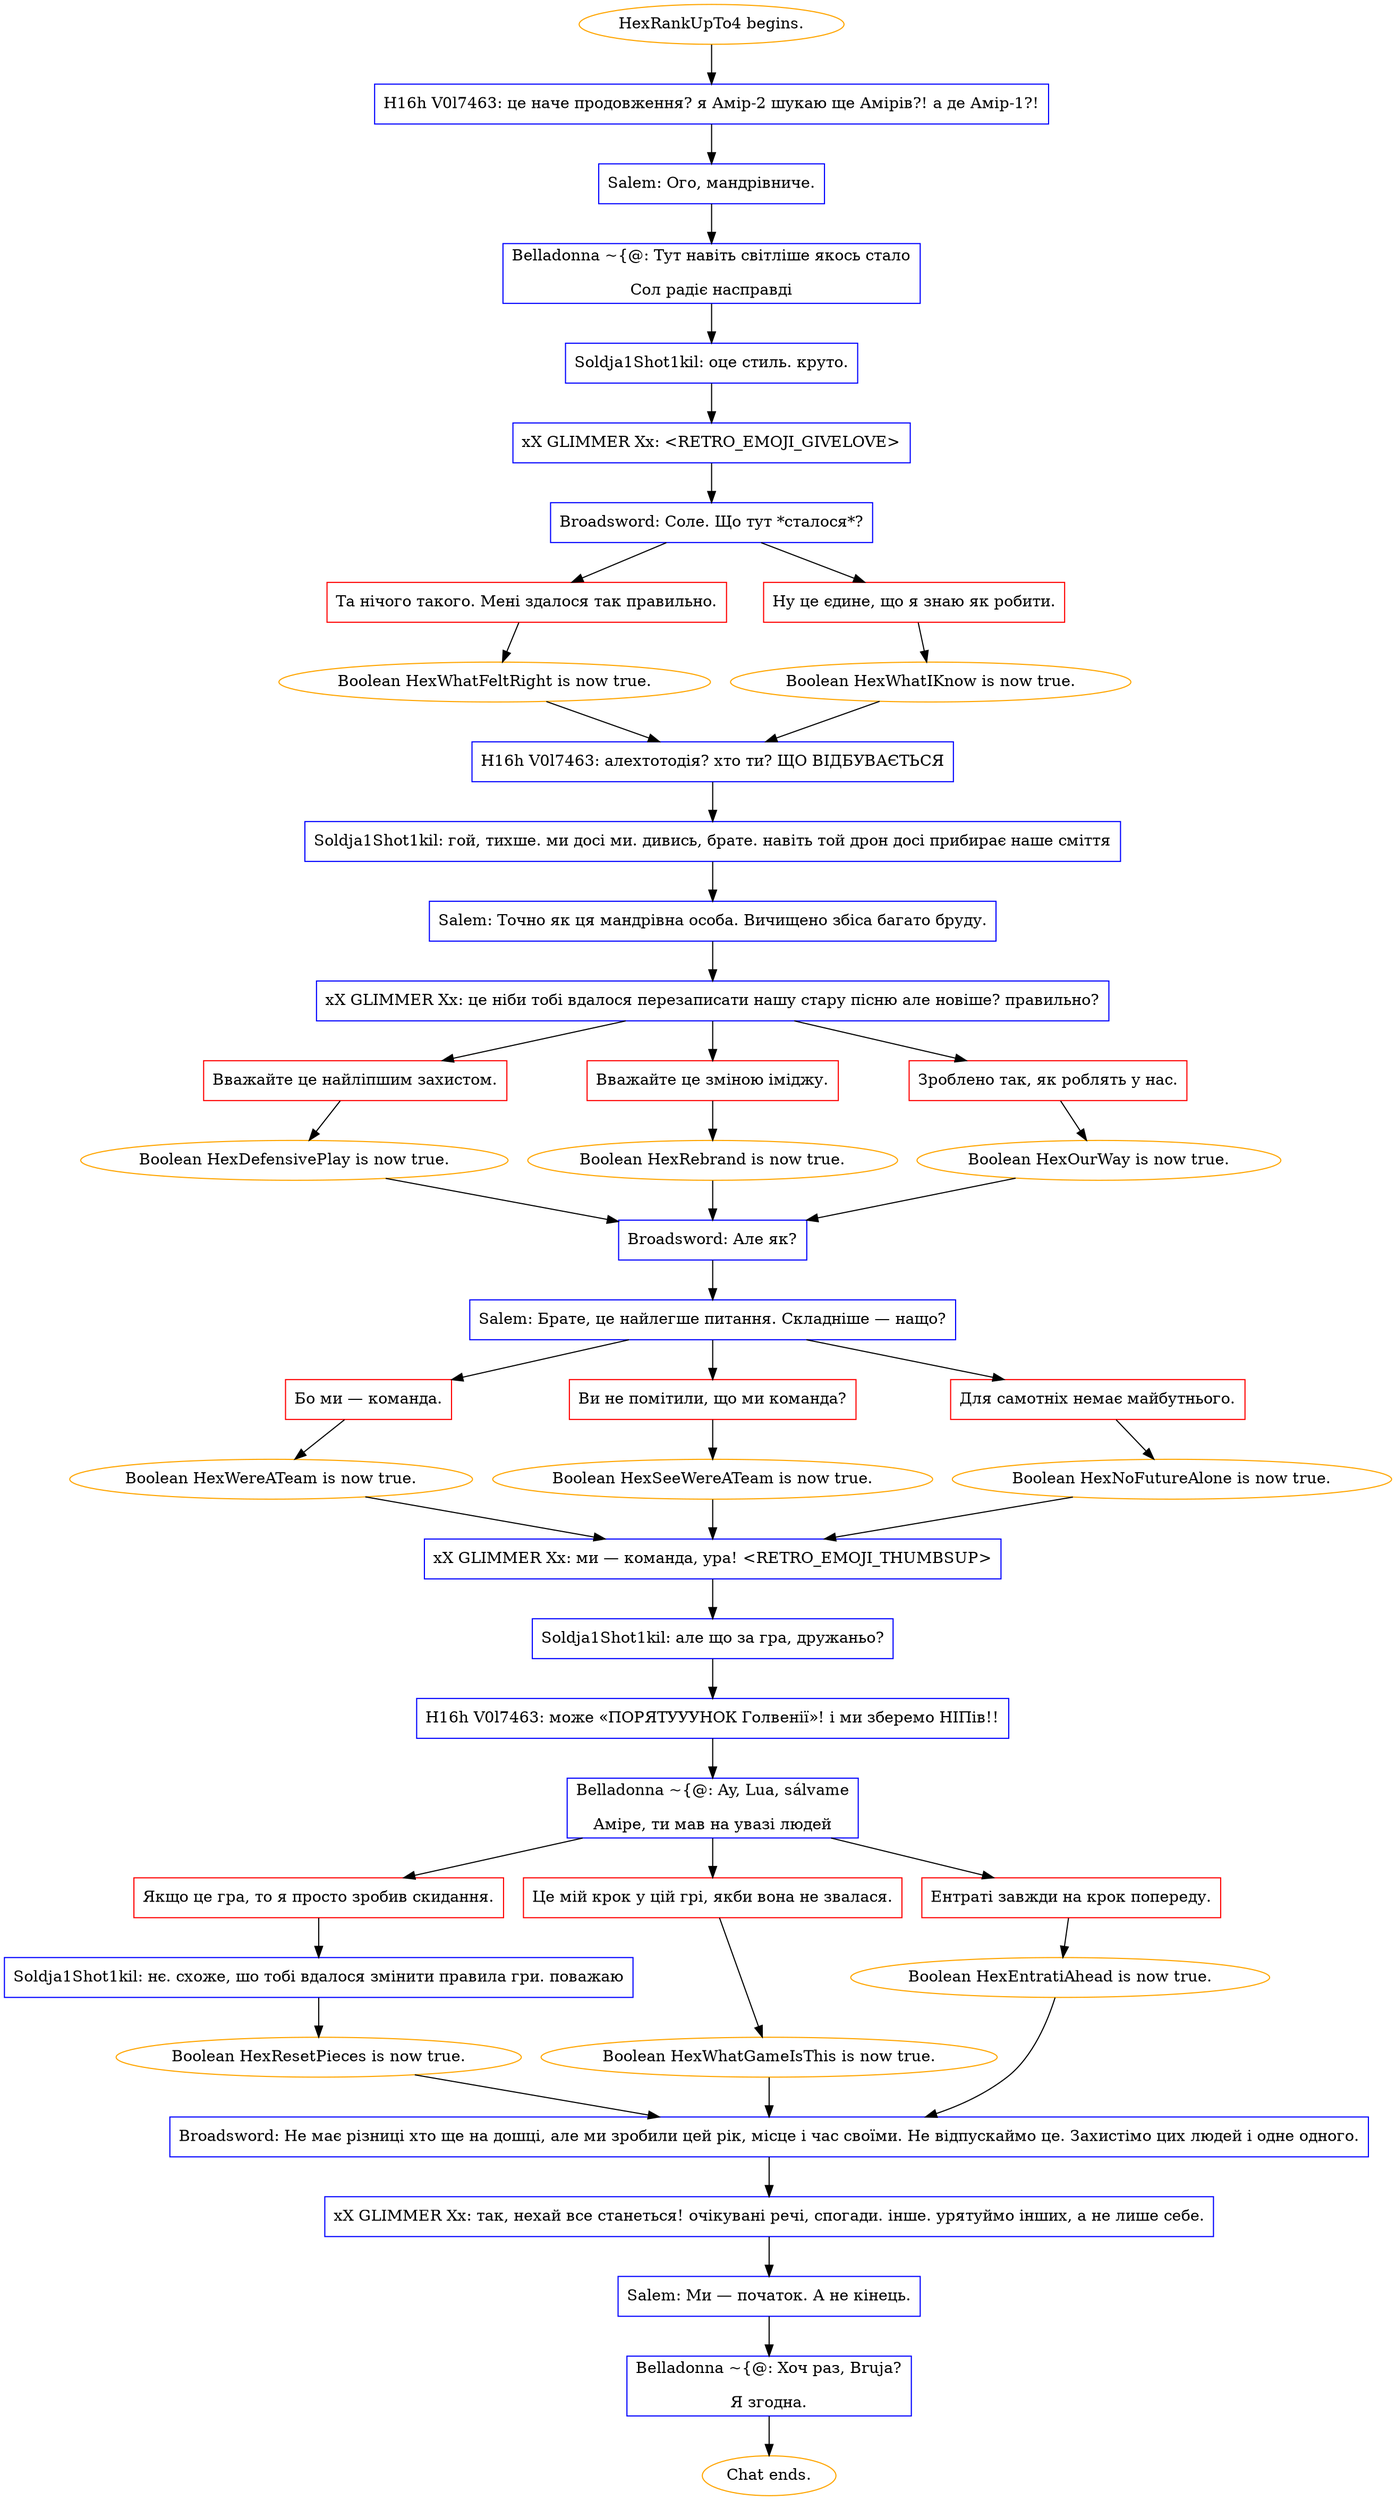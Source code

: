 digraph {
	"HexRankUpTo4 begins." [color=orange];
		"HexRankUpTo4 begins." -> j2245341101;
	j2245341101 [label="H16h V0l7463: це наче продовження? я Амір-2 шукаю ще Амірів?! а де Амір-1?!",shape=box,color=blue];
		j2245341101 -> j3845680214;
	j3845680214 [label="Salem: Ого, мандрівниче.",shape=box,color=blue];
		j3845680214 -> j3609798155;
	j3609798155 [label="Belladonna ~{@: Тут навіть світліше якось стало
Сол радіє насправді",shape=box,color=blue];
		j3609798155 -> j3879286814;
	j3879286814 [label="Soldja1Shot1kil: оце стиль. круто.",shape=box,color=blue];
		j3879286814 -> j369793555;
	j369793555 [label="xX GLIMMER Xx: <RETRO_EMOJI_GIVELOVE>",shape=box,color=blue];
		j369793555 -> j390595203;
	j390595203 [label="Broadsword: Соле. Що тут *сталося*?",shape=box,color=blue];
		j390595203 -> j2008222402;
		j390595203 -> j433686193;
	j2008222402 [label="Та нічого такого. Мені здалося так правильно.",shape=box,color=red];
		j2008222402 -> j864273702;
	j433686193 [label="Ну це єдине, що я знаю як робити.",shape=box,color=red];
		j433686193 -> j4090767049;
	j864273702 [label="Boolean HexWhatFeltRight is now true.",color=orange];
		j864273702 -> j310479303;
	j4090767049 [label="Boolean HexWhatIKnow is now true.",color=orange];
		j4090767049 -> j310479303;
	j310479303 [label="H16h V0l7463: алехтотодія? хто ти? ЩО ВІДБУВАЄТЬСЯ",shape=box,color=blue];
		j310479303 -> j889522151;
	j889522151 [label="Soldja1Shot1kil: гой, тихше. ми досі ми. дивись, брате. навіть той дрон досі прибирає наше сміття",shape=box,color=blue];
		j889522151 -> j1305902919;
	j1305902919 [label="Salem: Точно як ця мандрівна особа. Вичищено збіса багато бруду.",shape=box,color=blue];
		j1305902919 -> j3992530927;
	j3992530927 [label="xX GLIMMER Xx: це ніби тобі вдалося перезаписати нашу стару пісню але новіше? правильно?",shape=box,color=blue];
		j3992530927 -> j2659229035;
		j3992530927 -> j803219835;
		j3992530927 -> j1710109830;
	j2659229035 [label="Вважайте це найліпшим захистом.",shape=box,color=red];
		j2659229035 -> j1675032756;
	j803219835 [label="Вважайте це зміною іміджу.",shape=box,color=red];
		j803219835 -> j2206894127;
	j1710109830 [label="Зроблено так, як роблять у нас.",shape=box,color=red];
		j1710109830 -> j1518038379;
	j1675032756 [label="Boolean HexDefensivePlay is now true.",color=orange];
		j1675032756 -> j2234850978;
	j2206894127 [label="Boolean HexRebrand is now true.",color=orange];
		j2206894127 -> j2234850978;
	j1518038379 [label="Boolean HexOurWay is now true.",color=orange];
		j1518038379 -> j2234850978;
	j2234850978 [label="Broadsword: Але як?",shape=box,color=blue];
		j2234850978 -> j3196075264;
	j3196075264 [label="Salem: Брате, це найлегше питання. Складніше — нащо?",shape=box,color=blue];
		j3196075264 -> j1912080666;
		j3196075264 -> j1548972775;
		j3196075264 -> j2523604112;
	j1912080666 [label="Бо ми — команда.",shape=box,color=red];
		j1912080666 -> j3269087566;
	j1548972775 [label="Ви не помітили, що ми команда?",shape=box,color=red];
		j1548972775 -> j1884224296;
	j2523604112 [label="Для самотніх немає майбутнього.",shape=box,color=red];
		j2523604112 -> j1754504971;
	j3269087566 [label="Boolean HexWereATeam is now true.",color=orange];
		j3269087566 -> j2461053877;
	j1884224296 [label="Boolean HexSeeWereATeam is now true.",color=orange];
		j1884224296 -> j2461053877;
	j1754504971 [label="Boolean HexNoFutureAlone is now true.",color=orange];
		j1754504971 -> j2461053877;
	j2461053877 [label="xX GLIMMER Xx: ми — команда, ура! <RETRO_EMOJI_THUMBSUP>",shape=box,color=blue];
		j2461053877 -> j4440397;
	j4440397 [label="Soldja1Shot1kil: але що за гра, дружаньо?",shape=box,color=blue];
		j4440397 -> j1705746635;
	j1705746635 [label="H16h V0l7463: може «ПОРЯТУУУНОК Голвенії»! і ми зберемо НІПів!!",shape=box,color=blue];
		j1705746635 -> j1412416402;
	j1412416402 [label="Belladonna ~{@: Ay, Lua, sálvame
Аміре, ти мав на увазі людей",shape=box,color=blue];
		j1412416402 -> j1222364948;
		j1412416402 -> j3714695012;
		j1412416402 -> j929648413;
	j1222364948 [label="Якщо це гра, то я просто зробив скидання.",shape=box,color=red];
		j1222364948 -> j456727089;
	j3714695012 [label="Це мій крок у цій грі, якби вона не звалася.",shape=box,color=red];
		j3714695012 -> j647879417;
	j929648413 [label="Ентраті завжди на крок попереду.",shape=box,color=red];
		j929648413 -> j3303560019;
	j456727089 [label="Soldja1Shot1kil: нє. схоже, шо тобі вдалося змінити правила гри. поважаю",shape=box,color=blue];
		j456727089 -> j2867230218;
	j647879417 [label="Boolean HexWhatGameIsThis is now true.",color=orange];
		j647879417 -> j545893096;
	j3303560019 [label="Boolean HexEntratiAhead is now true.",color=orange];
		j3303560019 -> j545893096;
	j2867230218 [label="Boolean HexResetPieces is now true.",color=orange];
		j2867230218 -> j545893096;
	j545893096 [label="Broadsword: Не має різниці хто ще на дошці, але ми зробили цей рік, місце і час своїми. Не відпускаймо це. Захистімо цих людей і одне одного.",shape=box,color=blue];
		j545893096 -> j2524066126;
	j2524066126 [label="xX GLIMMER Xx: так, нехай все станеться! очікувані речі, спогади. інше. урятуймо інших, а не лише себе.",shape=box,color=blue];
		j2524066126 -> j2808276240;
	j2808276240 [label="Salem: Ми — початок. А не кінець.",shape=box,color=blue];
		j2808276240 -> j1788200626;
	j1788200626 [label="Belladonna ~{@: Хоч раз, Bruja?
Я згодна.",shape=box,color=blue];
		j1788200626 -> "Chat ends.";
	"Chat ends." [color=orange];
}